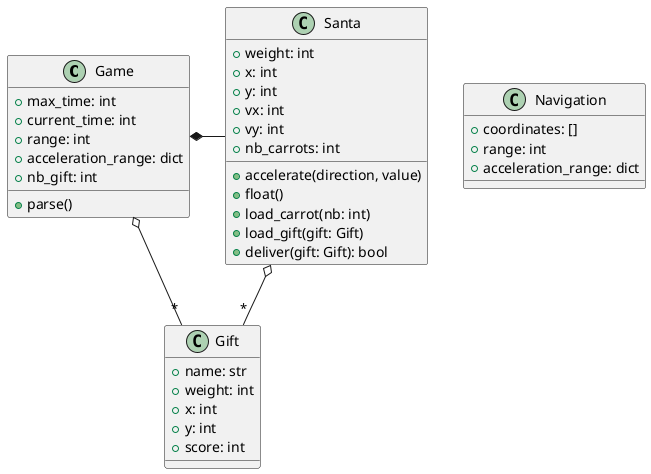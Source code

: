 @startuml
class Game {
    + max_time: int
    + current_time: int
    + range: int
    + acceleration_range: dict
    + nb_gift: int
    + parse()
}

class Santa {
    + weight: int
    + x: int
    + y: int
    + vx: int
    + vy: int
    + nb_carrots: int
    + accelerate(direction, value)
    + float()
    + load_carrot(nb: int)
    + load_gift(gift: Gift)
    + deliver(gift: Gift): bool
}

class Gift {
    + name: str
    + weight: int
    + x: int
    + y: int
    + score: int
}

class Navigation {
    + coordinates: []
    + range: int
    + acceleration_range: dict
}

Game o-- "*" Gift
Santa o-- "*" Gift
Game *- Santa
@enduml
